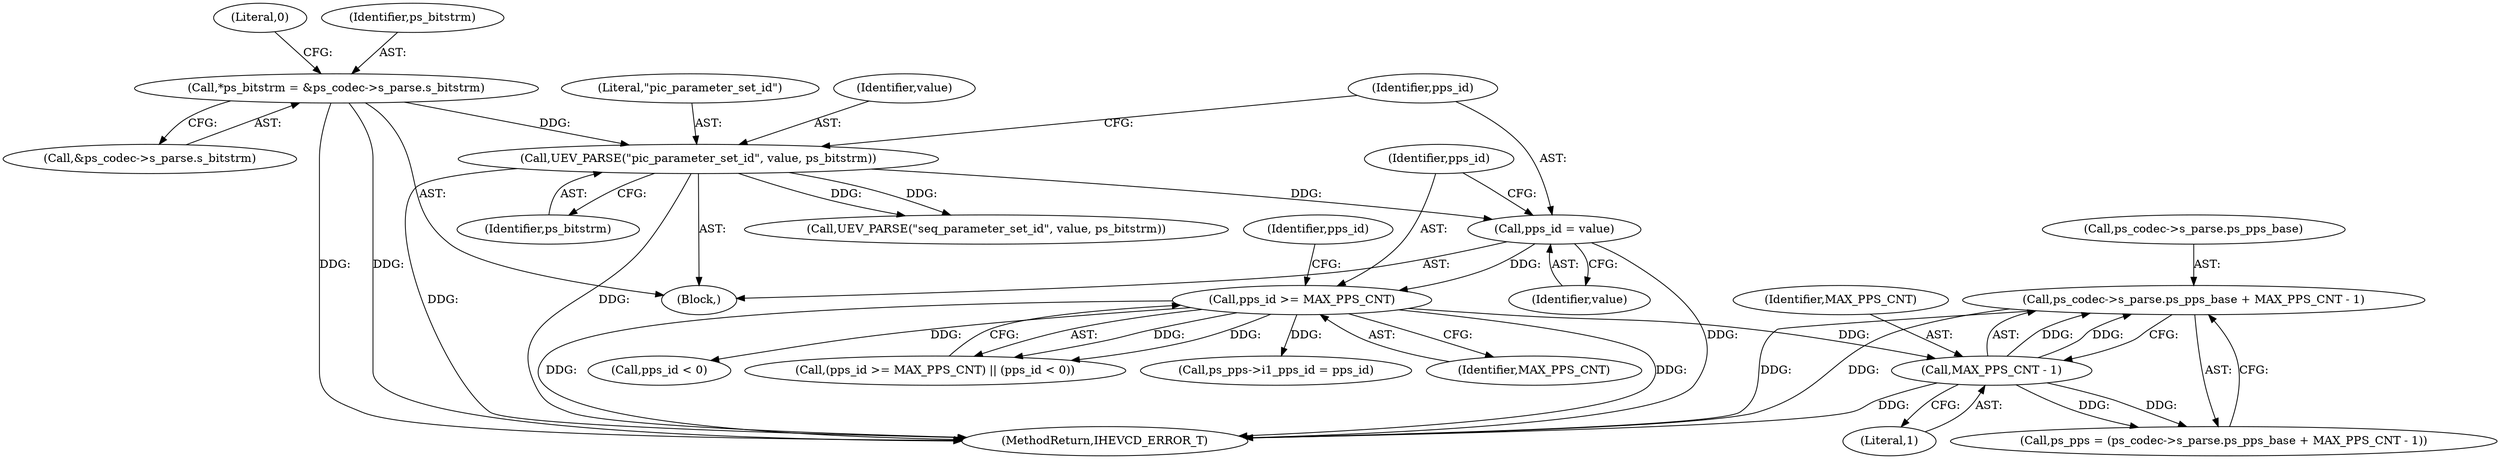 digraph "0_Android_ebaa71da6362c497310377df509651974401d258@pointer" {
"1000166" [label="(Call,ps_codec->s_parse.ps_pps_base + MAX_PPS_CNT - 1)"];
"1000172" [label="(Call,MAX_PPS_CNT - 1)"];
"1000147" [label="(Call,pps_id >= MAX_PPS_CNT)"];
"1000142" [label="(Call,pps_id = value)"];
"1000138" [label="(Call,UEV_PARSE(\"pic_parameter_set_id\", value, ps_bitstrm))"];
"1000122" [label="(Call,*ps_bitstrm = &ps_codec->s_parse.s_bitstrm)"];
"1000167" [label="(Call,ps_codec->s_parse.ps_pps_base)"];
"1000132" [label="(Literal,0)"];
"1000123" [label="(Identifier,ps_bitstrm)"];
"1000139" [label="(Literal,\"pic_parameter_set_id\")"];
"1000149" [label="(Identifier,MAX_PPS_CNT)"];
"1000142" [label="(Call,pps_id = value)"];
"1000979" [label="(MethodReturn,IHEVCD_ERROR_T)"];
"1000110" [label="(Block,)"];
"1000166" [label="(Call,ps_codec->s_parse.ps_pps_base + MAX_PPS_CNT - 1)"];
"1000164" [label="(Call,ps_pps = (ps_codec->s_parse.ps_pps_base + MAX_PPS_CNT - 1))"];
"1000151" [label="(Identifier,pps_id)"];
"1000124" [label="(Call,&ps_codec->s_parse.s_bitstrm)"];
"1000174" [label="(Literal,1)"];
"1000144" [label="(Identifier,value)"];
"1000150" [label="(Call,pps_id < 0)"];
"1000143" [label="(Identifier,pps_id)"];
"1000147" [label="(Call,pps_id >= MAX_PPS_CNT)"];
"1000122" [label="(Call,*ps_bitstrm = &ps_codec->s_parse.s_bitstrm)"];
"1000180" [label="(Call,UEV_PARSE(\"seq_parameter_set_id\", value, ps_bitstrm))"];
"1000146" [label="(Call,(pps_id >= MAX_PPS_CNT) || (pps_id < 0))"];
"1000148" [label="(Identifier,pps_id)"];
"1000138" [label="(Call,UEV_PARSE(\"pic_parameter_set_id\", value, ps_bitstrm))"];
"1000173" [label="(Identifier,MAX_PPS_CNT)"];
"1000172" [label="(Call,MAX_PPS_CNT - 1)"];
"1000175" [label="(Call,ps_pps->i1_pps_id = pps_id)"];
"1000141" [label="(Identifier,ps_bitstrm)"];
"1000140" [label="(Identifier,value)"];
"1000166" -> "1000164"  [label="AST: "];
"1000166" -> "1000172"  [label="CFG: "];
"1000167" -> "1000166"  [label="AST: "];
"1000172" -> "1000166"  [label="AST: "];
"1000164" -> "1000166"  [label="CFG: "];
"1000166" -> "1000979"  [label="DDG: "];
"1000166" -> "1000979"  [label="DDG: "];
"1000172" -> "1000166"  [label="DDG: "];
"1000172" -> "1000166"  [label="DDG: "];
"1000172" -> "1000174"  [label="CFG: "];
"1000173" -> "1000172"  [label="AST: "];
"1000174" -> "1000172"  [label="AST: "];
"1000172" -> "1000979"  [label="DDG: "];
"1000172" -> "1000164"  [label="DDG: "];
"1000172" -> "1000164"  [label="DDG: "];
"1000147" -> "1000172"  [label="DDG: "];
"1000147" -> "1000146"  [label="AST: "];
"1000147" -> "1000149"  [label="CFG: "];
"1000148" -> "1000147"  [label="AST: "];
"1000149" -> "1000147"  [label="AST: "];
"1000151" -> "1000147"  [label="CFG: "];
"1000146" -> "1000147"  [label="CFG: "];
"1000147" -> "1000979"  [label="DDG: "];
"1000147" -> "1000979"  [label="DDG: "];
"1000147" -> "1000146"  [label="DDG: "];
"1000147" -> "1000146"  [label="DDG: "];
"1000142" -> "1000147"  [label="DDG: "];
"1000147" -> "1000150"  [label="DDG: "];
"1000147" -> "1000175"  [label="DDG: "];
"1000142" -> "1000110"  [label="AST: "];
"1000142" -> "1000144"  [label="CFG: "];
"1000143" -> "1000142"  [label="AST: "];
"1000144" -> "1000142"  [label="AST: "];
"1000148" -> "1000142"  [label="CFG: "];
"1000142" -> "1000979"  [label="DDG: "];
"1000138" -> "1000142"  [label="DDG: "];
"1000138" -> "1000110"  [label="AST: "];
"1000138" -> "1000141"  [label="CFG: "];
"1000139" -> "1000138"  [label="AST: "];
"1000140" -> "1000138"  [label="AST: "];
"1000141" -> "1000138"  [label="AST: "];
"1000143" -> "1000138"  [label="CFG: "];
"1000138" -> "1000979"  [label="DDG: "];
"1000138" -> "1000979"  [label="DDG: "];
"1000122" -> "1000138"  [label="DDG: "];
"1000138" -> "1000180"  [label="DDG: "];
"1000138" -> "1000180"  [label="DDG: "];
"1000122" -> "1000110"  [label="AST: "];
"1000122" -> "1000124"  [label="CFG: "];
"1000123" -> "1000122"  [label="AST: "];
"1000124" -> "1000122"  [label="AST: "];
"1000132" -> "1000122"  [label="CFG: "];
"1000122" -> "1000979"  [label="DDG: "];
"1000122" -> "1000979"  [label="DDG: "];
}
